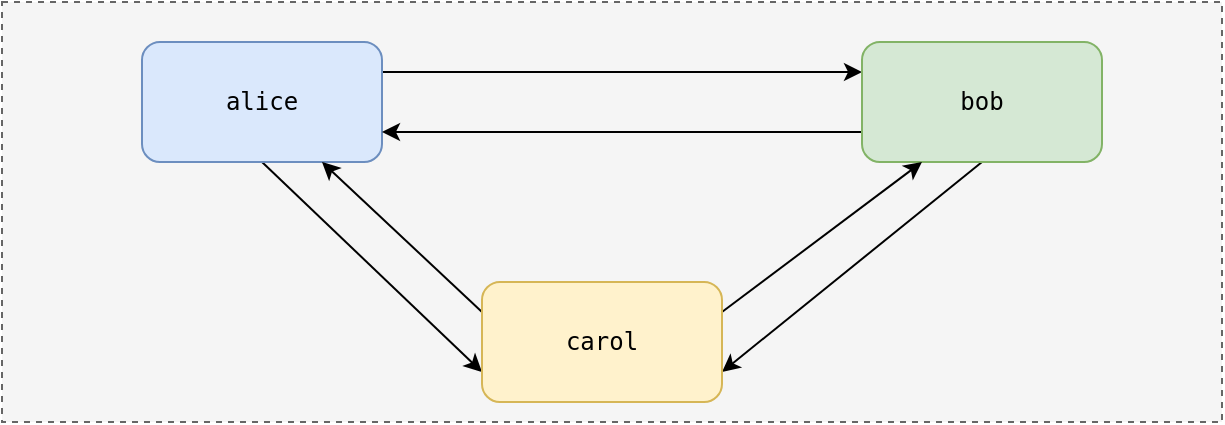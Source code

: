 <mxfile version="15.2.7" type="device" pages="3"><diagram id="GOiILMT9mWhON0-iNkte" name="no-center"><mxGraphModel dx="1102" dy="1000" grid="1" gridSize="10" guides="1" tooltips="1" connect="1" arrows="1" fold="1" page="1" pageScale="1" pageWidth="827" pageHeight="1169" math="0" shadow="0"><root><mxCell id="0"/><mxCell id="1" parent="0"/><mxCell id="eIgj2JrWaJxJ7FOsIBDy-4" value="" style="rounded=0;whiteSpace=wrap;html=1;dashed=1;fontFamily=DejaVu Sans Mono;fillColor=#f5f5f5;strokeColor=#666666;fontColor=#333333;" vertex="1" parent="1"><mxGeometry x="80" y="290" width="610" height="210" as="geometry"/></mxCell><mxCell id="eIgj2JrWaJxJ7FOsIBDy-6" style="rounded=0;orthogonalLoop=1;jettySize=auto;html=1;exitX=1;exitY=0.25;exitDx=0;exitDy=0;entryX=0;entryY=0.25;entryDx=0;entryDy=0;fontFamily=DejaVu Sans Mono;" edge="1" parent="1" source="eIgj2JrWaJxJ7FOsIBDy-1" target="eIgj2JrWaJxJ7FOsIBDy-2"><mxGeometry relative="1" as="geometry"/></mxCell><mxCell id="eIgj2JrWaJxJ7FOsIBDy-9" style="rounded=0;orthogonalLoop=1;jettySize=auto;html=1;exitX=0.5;exitY=1;exitDx=0;exitDy=0;entryX=0;entryY=0.75;entryDx=0;entryDy=0;fontFamily=DejaVu Sans Mono;" edge="1" parent="1" source="eIgj2JrWaJxJ7FOsIBDy-1" target="eIgj2JrWaJxJ7FOsIBDy-3"><mxGeometry relative="1" as="geometry"/></mxCell><mxCell id="eIgj2JrWaJxJ7FOsIBDy-1" value="alice" style="rounded=1;whiteSpace=wrap;html=1;fontFamily=DejaVu Sans Mono;fillColor=#dae8fc;strokeColor=#6c8ebf;" vertex="1" parent="1"><mxGeometry x="150" y="310" width="120" height="60" as="geometry"/></mxCell><mxCell id="eIgj2JrWaJxJ7FOsIBDy-7" style="edgeStyle=orthogonalEdgeStyle;rounded=0;orthogonalLoop=1;jettySize=auto;html=1;exitX=0;exitY=0.75;exitDx=0;exitDy=0;entryX=1;entryY=0.75;entryDx=0;entryDy=0;fontFamily=DejaVu Sans Mono;" edge="1" parent="1" source="eIgj2JrWaJxJ7FOsIBDy-2" target="eIgj2JrWaJxJ7FOsIBDy-1"><mxGeometry relative="1" as="geometry"/></mxCell><mxCell id="eIgj2JrWaJxJ7FOsIBDy-12" style="edgeStyle=none;rounded=0;orthogonalLoop=1;jettySize=auto;html=1;exitX=0.5;exitY=1;exitDx=0;exitDy=0;entryX=1;entryY=0.75;entryDx=0;entryDy=0;fontFamily=DejaVu Sans Mono;" edge="1" parent="1" source="eIgj2JrWaJxJ7FOsIBDy-2" target="eIgj2JrWaJxJ7FOsIBDy-3"><mxGeometry relative="1" as="geometry"/></mxCell><mxCell id="eIgj2JrWaJxJ7FOsIBDy-2" value="bob" style="rounded=1;whiteSpace=wrap;html=1;fontFamily=DejaVu Sans Mono;fillColor=#d5e8d4;strokeColor=#82b366;" vertex="1" parent="1"><mxGeometry x="510" y="310" width="120" height="60" as="geometry"/></mxCell><mxCell id="eIgj2JrWaJxJ7FOsIBDy-10" style="edgeStyle=none;rounded=0;orthogonalLoop=1;jettySize=auto;html=1;exitX=0;exitY=0.25;exitDx=0;exitDy=0;entryX=0.75;entryY=1;entryDx=0;entryDy=0;fontFamily=DejaVu Sans Mono;" edge="1" parent="1" source="eIgj2JrWaJxJ7FOsIBDy-3" target="eIgj2JrWaJxJ7FOsIBDy-1"><mxGeometry relative="1" as="geometry"/></mxCell><mxCell id="eIgj2JrWaJxJ7FOsIBDy-11" style="edgeStyle=none;rounded=0;orthogonalLoop=1;jettySize=auto;html=1;exitX=1;exitY=0.25;exitDx=0;exitDy=0;entryX=0.25;entryY=1;entryDx=0;entryDy=0;fontFamily=DejaVu Sans Mono;" edge="1" parent="1" source="eIgj2JrWaJxJ7FOsIBDy-3" target="eIgj2JrWaJxJ7FOsIBDy-2"><mxGeometry relative="1" as="geometry"/></mxCell><mxCell id="eIgj2JrWaJxJ7FOsIBDy-3" value="carol" style="rounded=1;whiteSpace=wrap;html=1;fontFamily=DejaVu Sans Mono;fillColor=#fff2cc;strokeColor=#d6b656;" vertex="1" parent="1"><mxGeometry x="320" y="430" width="120" height="60" as="geometry"/></mxCell></root></mxGraphModel></diagram><diagram id="qH5ncA5ie0ZVhdQ5P3Wh" name="has-center"><mxGraphModel dx="1102" dy="1000" grid="1" gridSize="10" guides="1" tooltips="1" connect="1" arrows="1" fold="1" page="1" pageScale="1" pageWidth="827" pageHeight="1169" math="0" shadow="0"><root><mxCell id="Bg9cVwAUWvci1ReKCjPp-0"/><mxCell id="Bg9cVwAUWvci1ReKCjPp-1" parent="Bg9cVwAUWvci1ReKCjPp-0"/><mxCell id="KOtL6ZLi5FgAu-ZUEguy-7" value="" style="rounded=0;whiteSpace=wrap;html=1;fontFamily=DejaVu Sans Mono;fillColor=#f5f5f5;strokeColor=#666666;fontColor=#333333;" vertex="1" parent="Bg9cVwAUWvci1ReKCjPp-1"><mxGeometry x="40" y="240" width="670" height="230" as="geometry"/></mxCell><mxCell id="KOtL6ZLi5FgAu-ZUEguy-0" value="center （bare）" style="rounded=1;whiteSpace=wrap;html=1;fontFamily=DejaVu Sans Mono;fillColor=#dae8fc;strokeColor=#6c8ebf;" vertex="1" parent="Bg9cVwAUWvci1ReKCjPp-1"><mxGeometry x="310" y="260" width="120" height="60" as="geometry"/></mxCell><mxCell id="KOtL6ZLi5FgAu-ZUEguy-4" style="edgeStyle=none;rounded=0;orthogonalLoop=1;jettySize=auto;html=1;exitX=0.5;exitY=0;exitDx=0;exitDy=0;entryX=0.5;entryY=1;entryDx=0;entryDy=0;fontFamily=DejaVu Sans Mono;" edge="1" parent="Bg9cVwAUWvci1ReKCjPp-1" source="KOtL6ZLi5FgAu-ZUEguy-1" target="KOtL6ZLi5FgAu-ZUEguy-0"><mxGeometry relative="1" as="geometry"/></mxCell><mxCell id="KOtL6ZLi5FgAu-ZUEguy-1" value="Alice" style="rounded=1;whiteSpace=wrap;html=1;fontFamily=DejaVu Sans Mono;fillColor=#d5e8d4;strokeColor=#82b366;" vertex="1" parent="Bg9cVwAUWvci1ReKCjPp-1"><mxGeometry x="110" y="380" width="120" height="60" as="geometry"/></mxCell><mxCell id="KOtL6ZLi5FgAu-ZUEguy-5" style="edgeStyle=none;rounded=0;orthogonalLoop=1;jettySize=auto;html=1;exitX=0.5;exitY=0;exitDx=0;exitDy=0;fontFamily=DejaVu Sans Mono;" edge="1" parent="Bg9cVwAUWvci1ReKCjPp-1" source="KOtL6ZLi5FgAu-ZUEguy-2" target="KOtL6ZLi5FgAu-ZUEguy-0"><mxGeometry relative="1" as="geometry"/></mxCell><mxCell id="KOtL6ZLi5FgAu-ZUEguy-2" value="Bob" style="rounded=1;whiteSpace=wrap;html=1;fontFamily=DejaVu Sans Mono;fillColor=#ffe6cc;strokeColor=#d79b00;" vertex="1" parent="Bg9cVwAUWvci1ReKCjPp-1"><mxGeometry x="310" y="380" width="120" height="60" as="geometry"/></mxCell><mxCell id="KOtL6ZLi5FgAu-ZUEguy-6" style="edgeStyle=none;rounded=0;orthogonalLoop=1;jettySize=auto;html=1;exitX=0.5;exitY=0;exitDx=0;exitDy=0;fontFamily=DejaVu Sans Mono;" edge="1" parent="Bg9cVwAUWvci1ReKCjPp-1" source="KOtL6ZLi5FgAu-ZUEguy-3"><mxGeometry relative="1" as="geometry"><mxPoint x="370" y="320" as="targetPoint"/></mxGeometry></mxCell><mxCell id="KOtL6ZLi5FgAu-ZUEguy-3" value="Carol" style="rounded=1;whiteSpace=wrap;html=1;fontFamily=DejaVu Sans Mono;fillColor=#fff2cc;strokeColor=#d6b656;" vertex="1" parent="Bg9cVwAUWvci1ReKCjPp-1"><mxGeometry x="530" y="380" width="120" height="60" as="geometry"/></mxCell></root></mxGraphModel></diagram><diagram id="ruV2Oji6D0f_gEFj7PzY" name="level"><mxGraphModel dx="1102" dy="1000" grid="1" gridSize="10" guides="1" tooltips="1" connect="1" arrows="1" fold="1" page="1" pageScale="1" pageWidth="827" pageHeight="1169" math="0" shadow="0"><root><mxCell id="tBVImjbzCk3-Jm09iJU3-0"/><mxCell id="tBVImjbzCk3-Jm09iJU3-1" parent="tBVImjbzCk3-Jm09iJU3-0"/><mxCell id="tBVImjbzCk3-Jm09iJU3-2" value="" style="rounded=0;whiteSpace=wrap;html=1;fontFamily=DejaVu Sans Mono;" vertex="1" parent="tBVImjbzCk3-Jm09iJU3-1"><mxGeometry x="210" y="440" width="400" height="60" as="geometry"/></mxCell><mxCell id="tBVImjbzCk3-Jm09iJU3-3" value="" style="rounded=0;whiteSpace=wrap;html=1;fontFamily=DejaVu Sans Mono;" vertex="1" parent="tBVImjbzCk3-Jm09iJU3-1"><mxGeometry x="210" y="330" width="400" height="110" as="geometry"/></mxCell><mxCell id="tBVImjbzCk3-Jm09iJU3-4" value="" style="rounded=0;whiteSpace=wrap;html=1;fontFamily=DejaVu Sans Mono;" vertex="1" parent="tBVImjbzCk3-Jm09iJU3-1"><mxGeometry x="210" y="220" width="400" height="110" as="geometry"/></mxCell></root></mxGraphModel></diagram></mxfile>